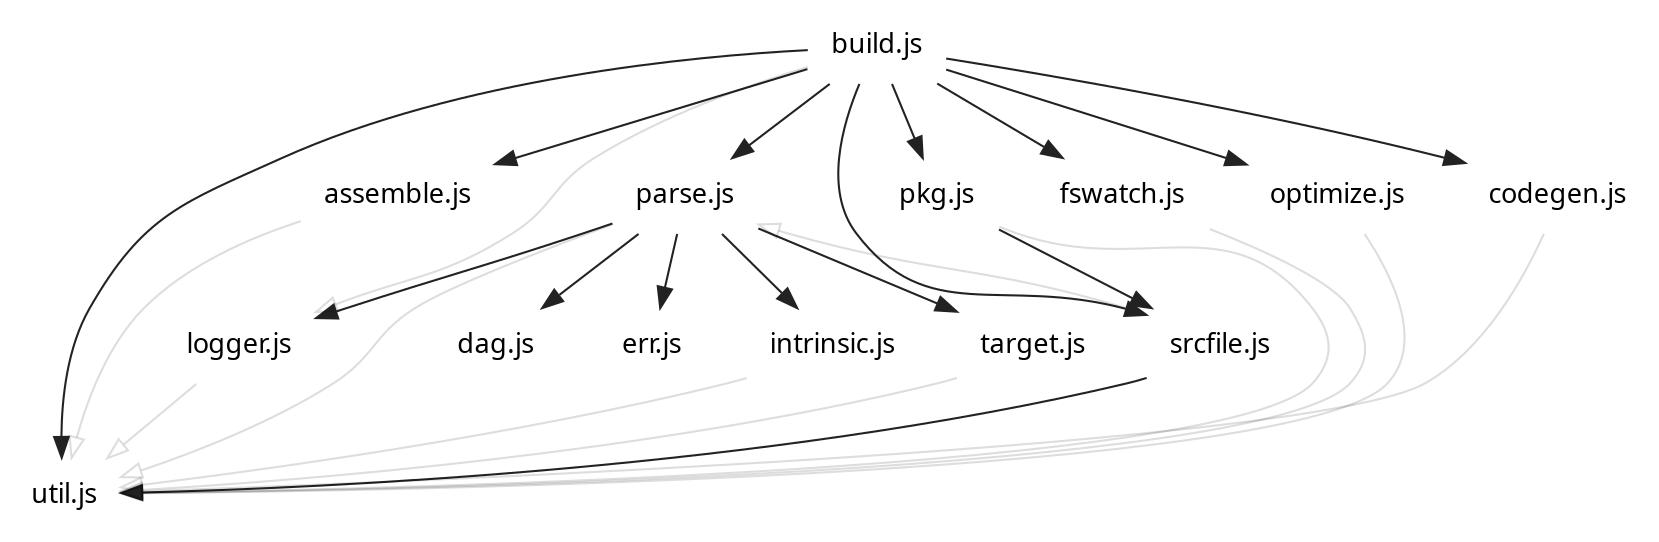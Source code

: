 digraph G {
  overlap=false;
  splines=true;
  node [shape=none, margin="0.15,0.1", color="#eeeeee",
        fontname="Inter UI", fontsize=13];
  edge [color="#222222"];
  N0 [label="util.js"];
  N1 [label="assemble.js"];
  N2 [label="logger.js"];
  N3 [label="dag.js"];
  N4 [label="err.js"];
  N5 [label="intrinsic.js"];
  N6 [label="target.js"];
  N7 [label="parse.js"];
  N8 [label="srcfile.js"];
  N9 [label="pkg.js"];
  N10 [label="fswatch.js"];
  N11 [label="optimize.js"];
  N12 [label="codegen.js"];
  N13 [label="build.js"];
  subgraph S0 {
    N7 -> N3;
    N7 -> N4;
    N7 -> N5;
    N7 -> N2;
    N7 -> N6;
    N8 -> N0;
    N9 -> N8;
    N13 -> N9;
    N13 -> N0;
    N13 -> N7;
    N13 -> N10;
    N13 -> N1;
    N13 -> N8;
    N13 -> N11;
    N13 -> N12;
  };
  subgraph S1 {
    edge [arrowhead="empty", color="#00000022", constraint=false];
    N1 -> N0;
    N2 -> N0;
    N5 -> N0;
    N6 -> N0;
    N7 -> N0;
    N8 -> N7;
    N9 -> N0;
    N10 -> N0;
    N11 -> N0;
    N12 -> N0;
    N13 -> N2;
  };
}